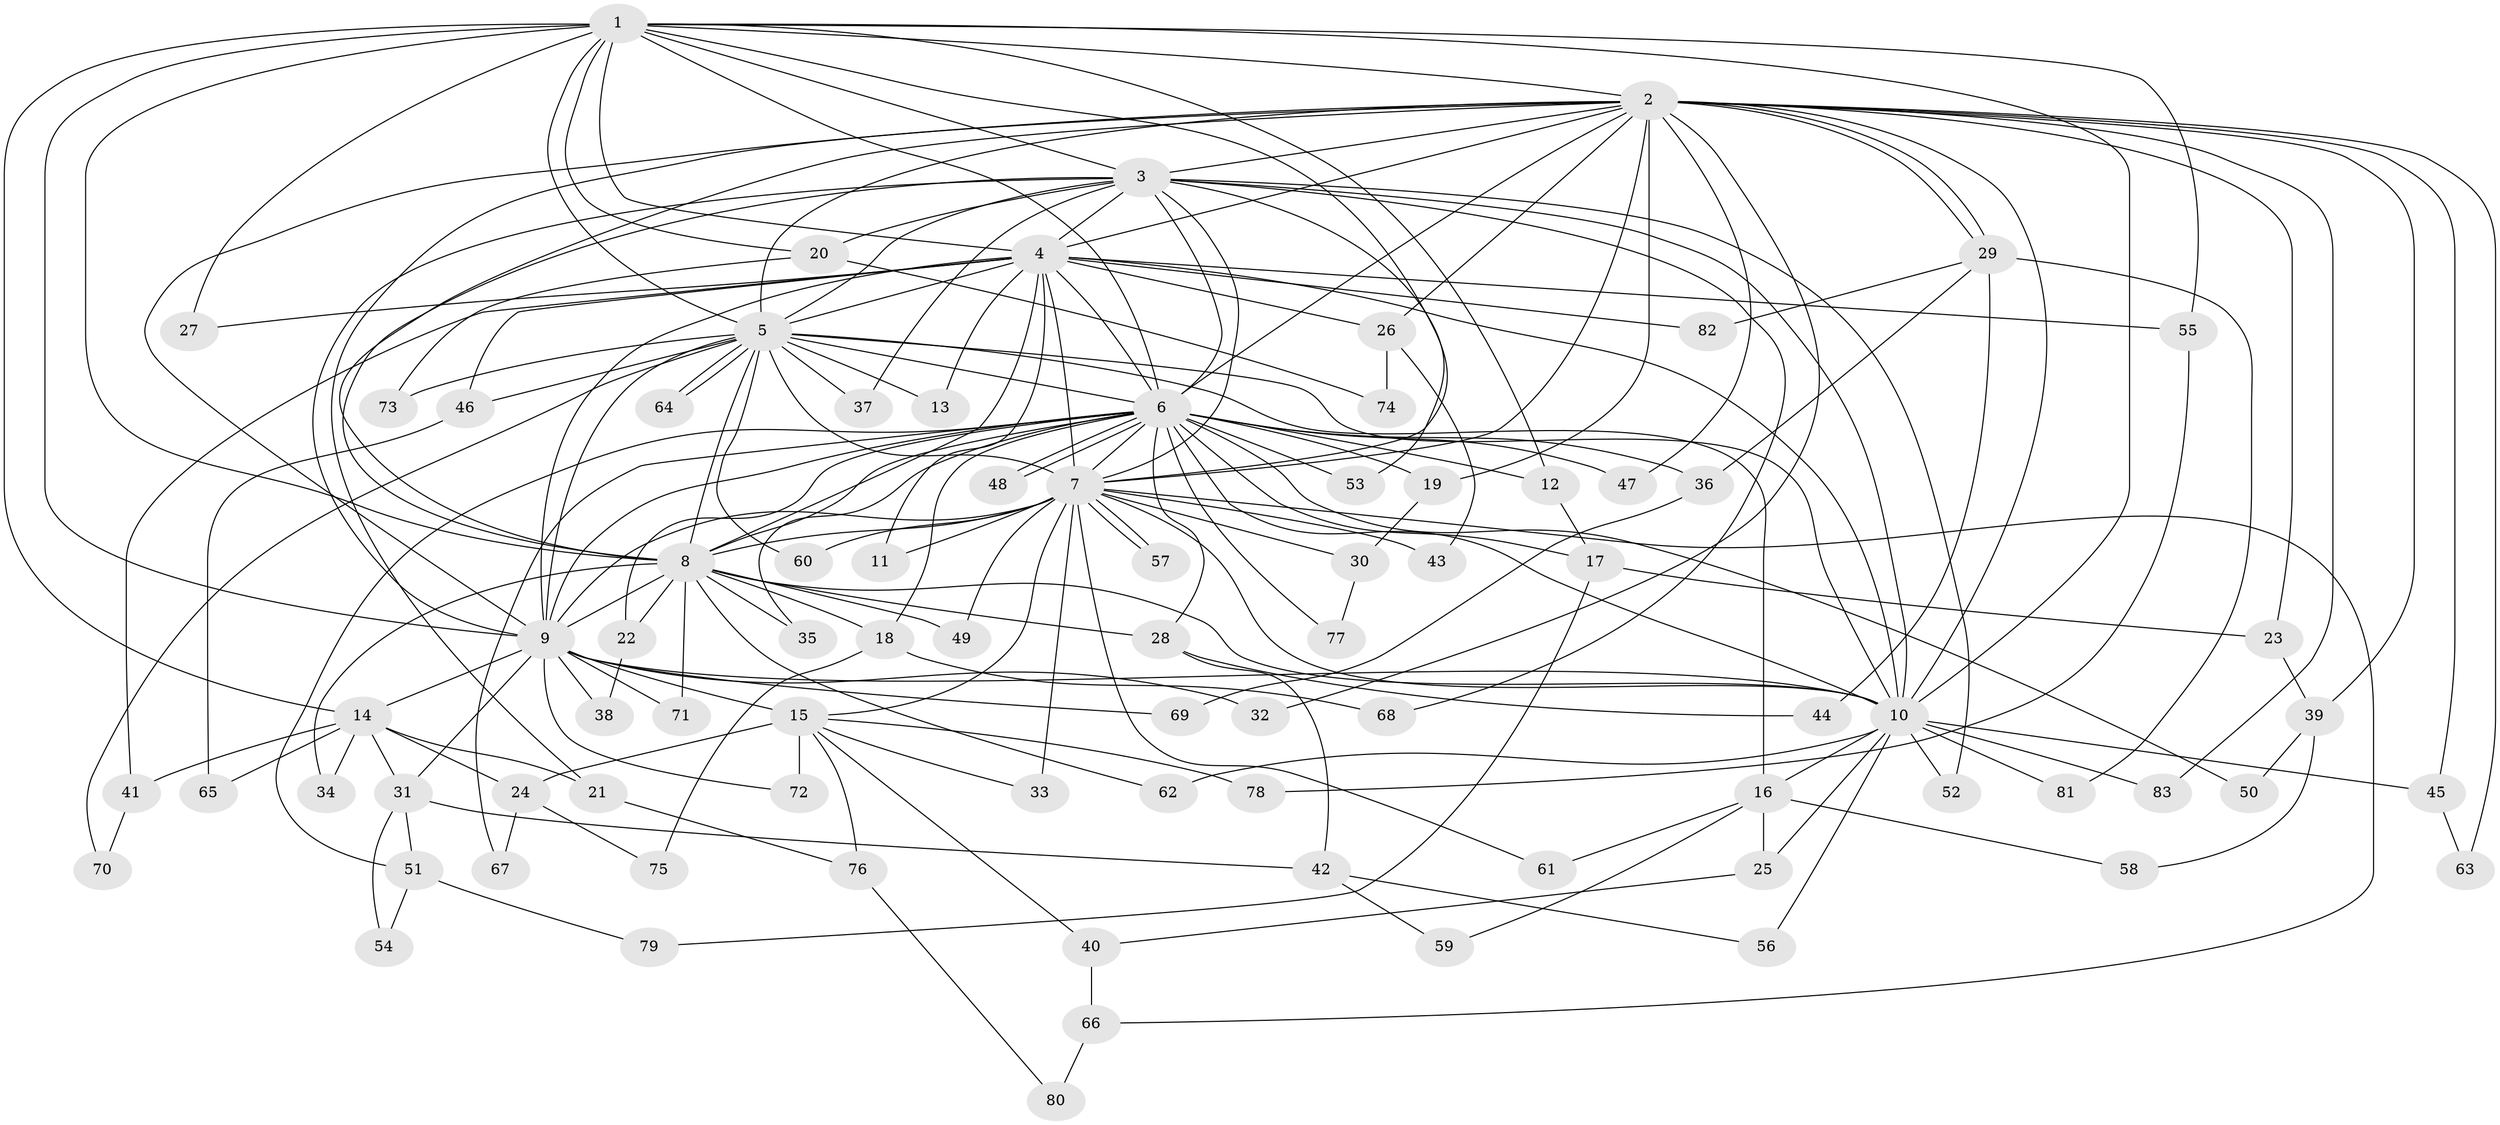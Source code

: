 // Generated by graph-tools (version 1.1) at 2025/11/02/27/25 16:11:06]
// undirected, 83 vertices, 191 edges
graph export_dot {
graph [start="1"]
  node [color=gray90,style=filled];
  1;
  2;
  3;
  4;
  5;
  6;
  7;
  8;
  9;
  10;
  11;
  12;
  13;
  14;
  15;
  16;
  17;
  18;
  19;
  20;
  21;
  22;
  23;
  24;
  25;
  26;
  27;
  28;
  29;
  30;
  31;
  32;
  33;
  34;
  35;
  36;
  37;
  38;
  39;
  40;
  41;
  42;
  43;
  44;
  45;
  46;
  47;
  48;
  49;
  50;
  51;
  52;
  53;
  54;
  55;
  56;
  57;
  58;
  59;
  60;
  61;
  62;
  63;
  64;
  65;
  66;
  67;
  68;
  69;
  70;
  71;
  72;
  73;
  74;
  75;
  76;
  77;
  78;
  79;
  80;
  81;
  82;
  83;
  1 -- 2;
  1 -- 3;
  1 -- 4;
  1 -- 5;
  1 -- 6;
  1 -- 7;
  1 -- 8;
  1 -- 9;
  1 -- 10;
  1 -- 12;
  1 -- 14;
  1 -- 20;
  1 -- 27;
  1 -- 55;
  2 -- 3;
  2 -- 4;
  2 -- 5;
  2 -- 6;
  2 -- 7;
  2 -- 8;
  2 -- 9;
  2 -- 10;
  2 -- 19;
  2 -- 21;
  2 -- 23;
  2 -- 26;
  2 -- 29;
  2 -- 29;
  2 -- 32;
  2 -- 39;
  2 -- 45;
  2 -- 47;
  2 -- 63;
  2 -- 83;
  3 -- 4;
  3 -- 5;
  3 -- 6;
  3 -- 7;
  3 -- 8;
  3 -- 9;
  3 -- 10;
  3 -- 20;
  3 -- 37;
  3 -- 52;
  3 -- 53;
  3 -- 68;
  4 -- 5;
  4 -- 6;
  4 -- 7;
  4 -- 8;
  4 -- 9;
  4 -- 10;
  4 -- 11;
  4 -- 13;
  4 -- 26;
  4 -- 27;
  4 -- 41;
  4 -- 46;
  4 -- 55;
  4 -- 82;
  5 -- 6;
  5 -- 7;
  5 -- 8;
  5 -- 9;
  5 -- 10;
  5 -- 13;
  5 -- 16;
  5 -- 37;
  5 -- 46;
  5 -- 60;
  5 -- 64;
  5 -- 64;
  5 -- 70;
  5 -- 73;
  6 -- 7;
  6 -- 8;
  6 -- 9;
  6 -- 10;
  6 -- 12;
  6 -- 17;
  6 -- 18;
  6 -- 19;
  6 -- 22;
  6 -- 28;
  6 -- 35;
  6 -- 36;
  6 -- 47;
  6 -- 48;
  6 -- 48;
  6 -- 50;
  6 -- 51;
  6 -- 53;
  6 -- 67;
  6 -- 77;
  7 -- 8;
  7 -- 9;
  7 -- 10;
  7 -- 11;
  7 -- 15;
  7 -- 30;
  7 -- 33;
  7 -- 43;
  7 -- 49;
  7 -- 57;
  7 -- 57;
  7 -- 60;
  7 -- 61;
  7 -- 66;
  8 -- 9;
  8 -- 10;
  8 -- 18;
  8 -- 22;
  8 -- 28;
  8 -- 34;
  8 -- 35;
  8 -- 49;
  8 -- 62;
  8 -- 71;
  9 -- 10;
  9 -- 14;
  9 -- 15;
  9 -- 31;
  9 -- 32;
  9 -- 38;
  9 -- 69;
  9 -- 71;
  9 -- 72;
  10 -- 16;
  10 -- 25;
  10 -- 45;
  10 -- 52;
  10 -- 56;
  10 -- 62;
  10 -- 81;
  10 -- 83;
  12 -- 17;
  14 -- 21;
  14 -- 24;
  14 -- 31;
  14 -- 34;
  14 -- 41;
  14 -- 65;
  15 -- 24;
  15 -- 33;
  15 -- 40;
  15 -- 72;
  15 -- 76;
  15 -- 78;
  16 -- 25;
  16 -- 58;
  16 -- 59;
  16 -- 61;
  17 -- 23;
  17 -- 79;
  18 -- 68;
  18 -- 75;
  19 -- 30;
  20 -- 73;
  20 -- 74;
  21 -- 76;
  22 -- 38;
  23 -- 39;
  24 -- 67;
  24 -- 75;
  25 -- 40;
  26 -- 43;
  26 -- 74;
  28 -- 42;
  28 -- 44;
  29 -- 36;
  29 -- 44;
  29 -- 81;
  29 -- 82;
  30 -- 77;
  31 -- 42;
  31 -- 51;
  31 -- 54;
  36 -- 69;
  39 -- 50;
  39 -- 58;
  40 -- 66;
  41 -- 70;
  42 -- 56;
  42 -- 59;
  45 -- 63;
  46 -- 65;
  51 -- 54;
  51 -- 79;
  55 -- 78;
  66 -- 80;
  76 -- 80;
}
